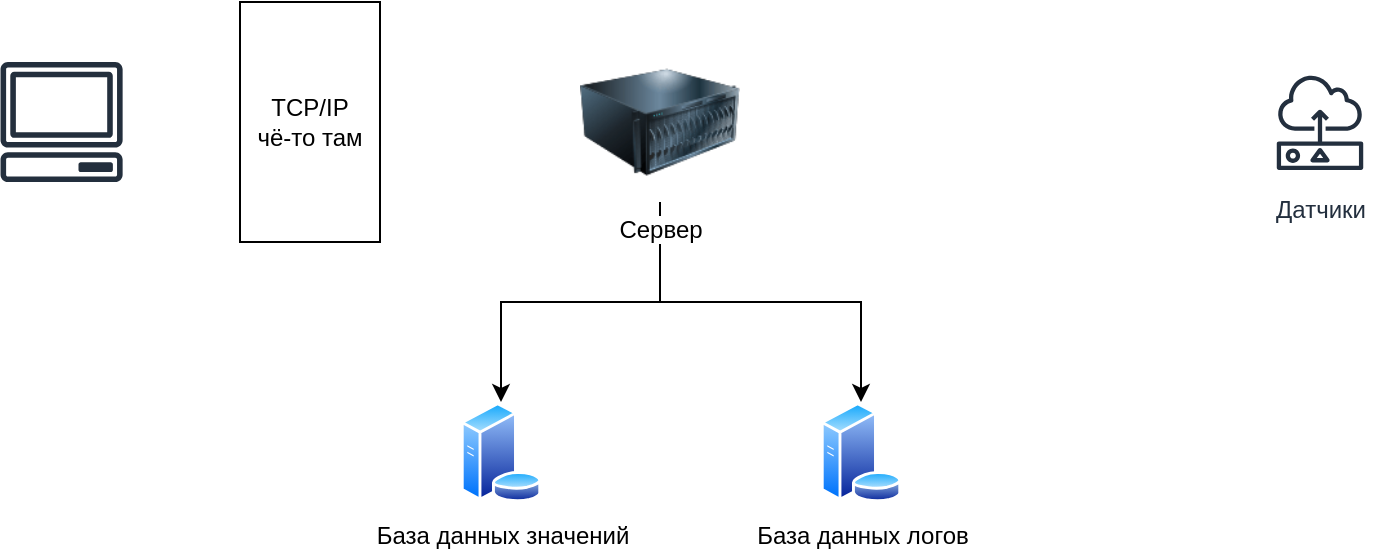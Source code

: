 <mxfile version="21.3.7" type="device">
  <diagram name="Страница 1" id="6Cekz-iCOci07aiuAecM">
    <mxGraphModel dx="866" dy="531" grid="1" gridSize="10" guides="1" tooltips="1" connect="1" arrows="1" fold="1" page="1" pageScale="1" pageWidth="827" pageHeight="1169" math="0" shadow="0">
      <root>
        <mxCell id="0" />
        <mxCell id="1" parent="0" />
        <mxCell id="pmjPryYzaGRBus1X-t75-1" value="База данных значений" style="image;aspect=fixed;perimeter=ellipsePerimeter;html=1;align=center;shadow=0;dashed=0;spacingTop=3;image=img/lib/active_directory/database_server.svg;" vertex="1" parent="1">
          <mxGeometry x="300" y="340" width="41" height="50" as="geometry" />
        </mxCell>
        <mxCell id="pmjPryYzaGRBus1X-t75-2" value="База данных логов" style="image;aspect=fixed;perimeter=ellipsePerimeter;html=1;align=center;shadow=0;dashed=0;spacingTop=3;image=img/lib/active_directory/database_server.svg;" vertex="1" parent="1">
          <mxGeometry x="480" y="340" width="41" height="50" as="geometry" />
        </mxCell>
        <mxCell id="pmjPryYzaGRBus1X-t75-7" style="edgeStyle=orthogonalEdgeStyle;rounded=0;orthogonalLoop=1;jettySize=auto;html=1;exitX=0.5;exitY=1;exitDx=0;exitDy=0;" edge="1" parent="1" source="pmjPryYzaGRBus1X-t75-3" target="pmjPryYzaGRBus1X-t75-1">
          <mxGeometry relative="1" as="geometry" />
        </mxCell>
        <mxCell id="pmjPryYzaGRBus1X-t75-8" style="edgeStyle=orthogonalEdgeStyle;rounded=0;orthogonalLoop=1;jettySize=auto;html=1;exitX=0.5;exitY=1;exitDx=0;exitDy=0;" edge="1" parent="1" source="pmjPryYzaGRBus1X-t75-3" target="pmjPryYzaGRBus1X-t75-2">
          <mxGeometry relative="1" as="geometry" />
        </mxCell>
        <mxCell id="pmjPryYzaGRBus1X-t75-3" value="Сервер&lt;br&gt;" style="image;html=1;image=img/lib/clip_art/computers/Server_128x128.png" vertex="1" parent="1">
          <mxGeometry x="360" y="160" width="80" height="80" as="geometry" />
        </mxCell>
        <mxCell id="pmjPryYzaGRBus1X-t75-4" value="" style="sketch=0;outlineConnect=0;fontColor=#232F3E;gradientColor=none;fillColor=#232F3D;strokeColor=none;dashed=0;verticalLabelPosition=bottom;verticalAlign=top;align=center;html=1;fontSize=12;fontStyle=0;aspect=fixed;pointerEvents=1;shape=mxgraph.aws4.client;" vertex="1" parent="1">
          <mxGeometry x="70" y="170" width="61.58" height="60" as="geometry" />
        </mxCell>
        <mxCell id="pmjPryYzaGRBus1X-t75-5" value="Датчики" style="sketch=0;outlineConnect=0;fontColor=#232F3E;gradientColor=none;strokeColor=#232F3E;fillColor=#ffffff;dashed=0;verticalLabelPosition=bottom;verticalAlign=top;align=center;html=1;fontSize=12;fontStyle=0;aspect=fixed;shape=mxgraph.aws4.resourceIcon;resIcon=mxgraph.aws4.sensor;" vertex="1" parent="1">
          <mxGeometry x="700" y="170" width="60" height="60" as="geometry" />
        </mxCell>
        <mxCell id="pmjPryYzaGRBus1X-t75-6" value="TCP/IP&lt;br&gt;чё-то там" style="rounded=0;whiteSpace=wrap;html=1;" vertex="1" parent="1">
          <mxGeometry x="190" y="140" width="70" height="120" as="geometry" />
        </mxCell>
      </root>
    </mxGraphModel>
  </diagram>
</mxfile>
